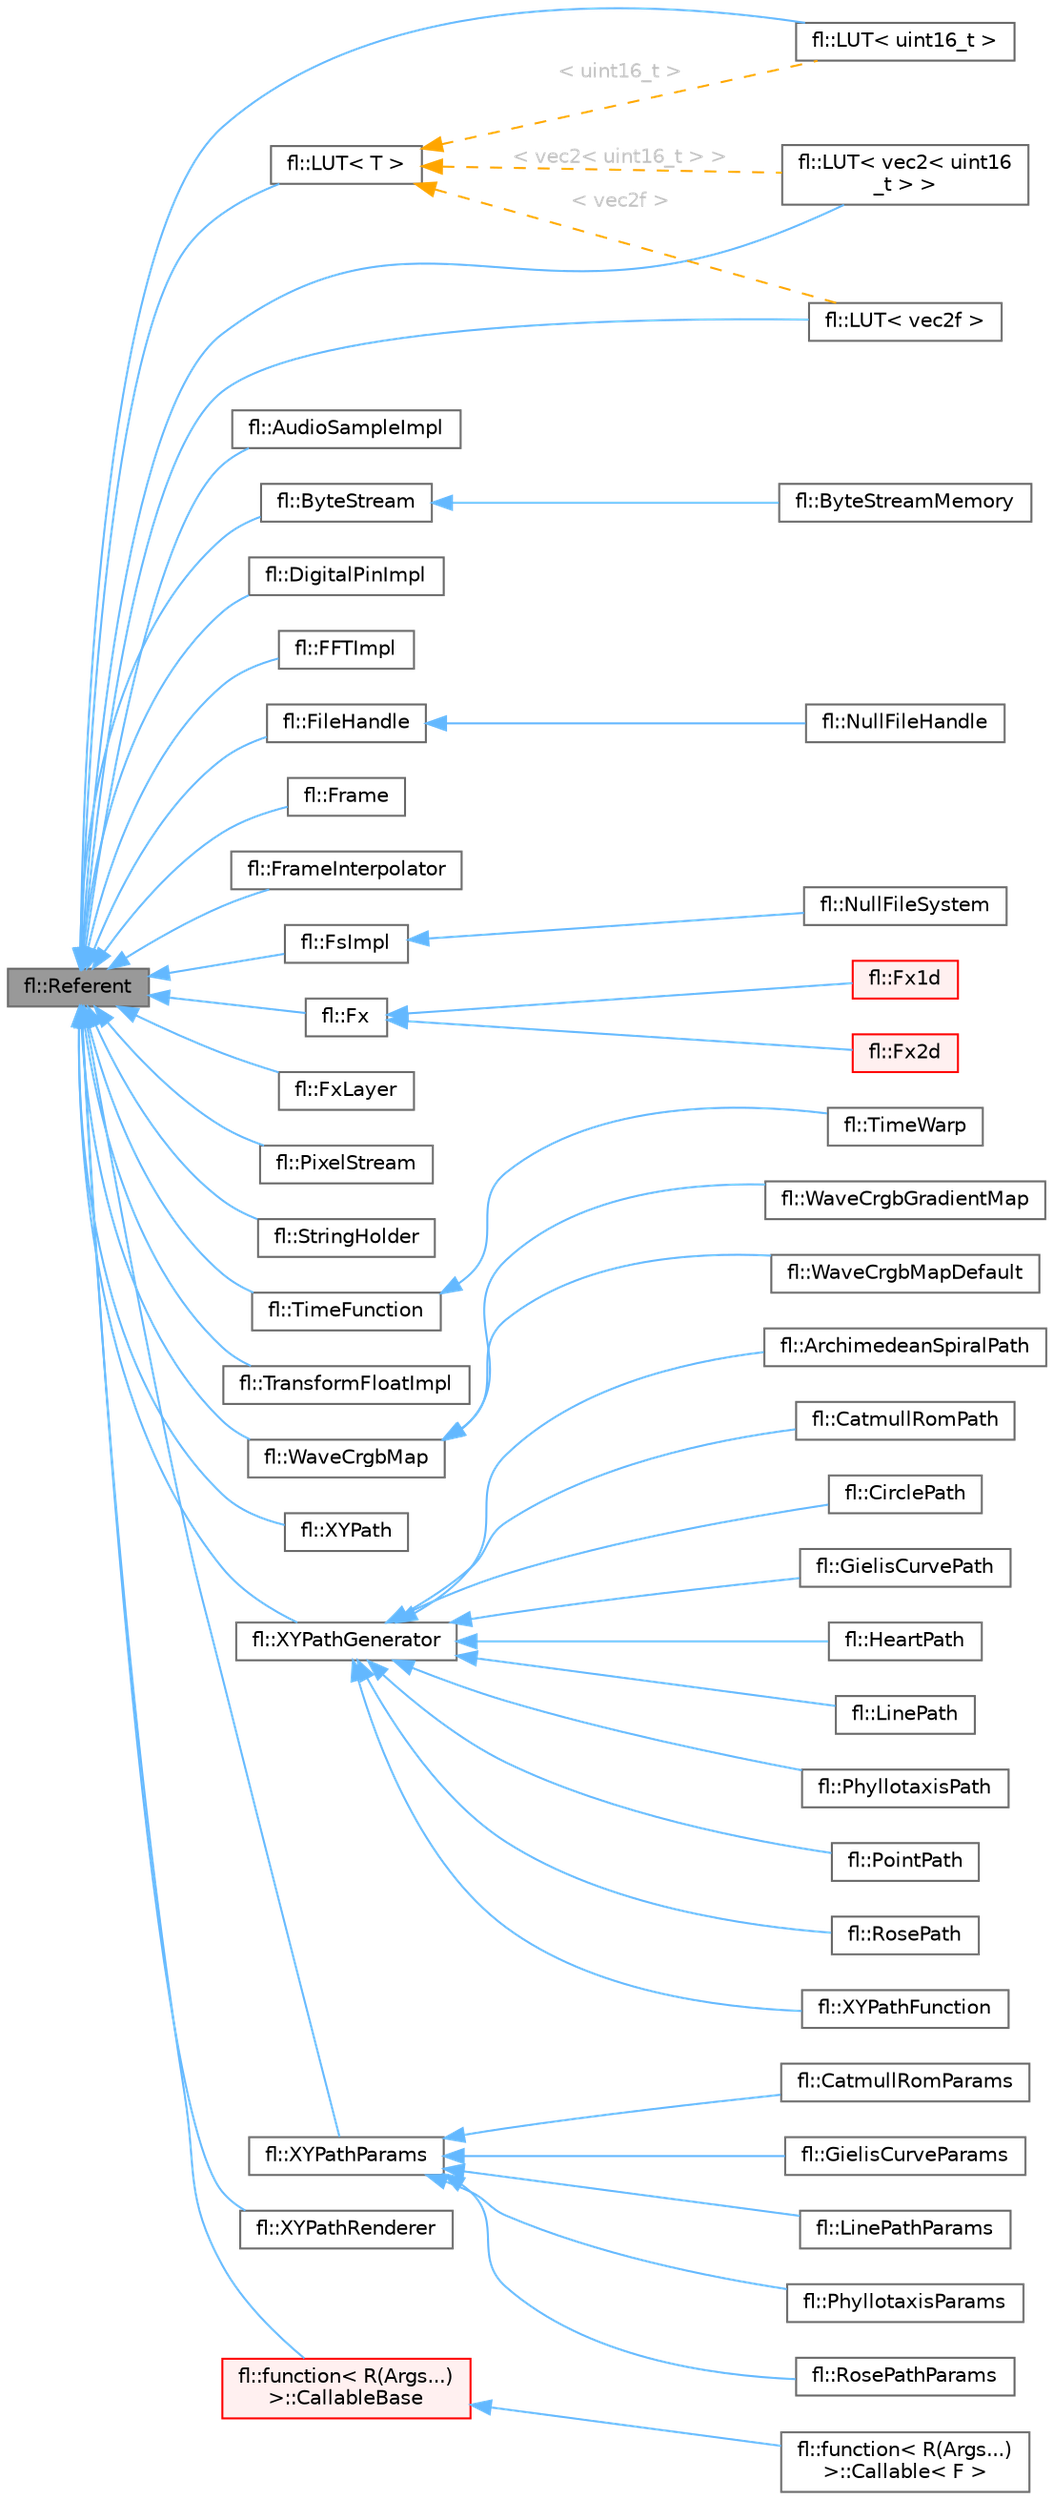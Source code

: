 digraph "fl::Referent"
{
 // INTERACTIVE_SVG=YES
 // LATEX_PDF_SIZE
  bgcolor="transparent";
  edge [fontname=Helvetica,fontsize=10,labelfontname=Helvetica,labelfontsize=10];
  node [fontname=Helvetica,fontsize=10,shape=box,height=0.2,width=0.4];
  rankdir="LR";
  Node1 [id="Node000001",label="fl::Referent",height=0.2,width=0.4,color="gray40", fillcolor="grey60", style="filled", fontcolor="black",tooltip=" "];
  Node1 -> Node2 [id="edge1_Node000001_Node000002",dir="back",color="steelblue1",style="solid",tooltip=" "];
  Node2 [id="Node000002",label="fl::LUT\< uint16_t \>",height=0.2,width=0.4,color="gray40", fillcolor="white", style="filled",URL="$d6/d18/classfl_1_1_l_u_t.html",tooltip=" "];
  Node1 -> Node3 [id="edge2_Node000001_Node000003",dir="back",color="steelblue1",style="solid",tooltip=" "];
  Node3 [id="Node000003",label="fl::LUT\< vec2\< uint16\l_t \> \>",height=0.2,width=0.4,color="gray40", fillcolor="white", style="filled",URL="$d6/d18/classfl_1_1_l_u_t.html",tooltip=" "];
  Node1 -> Node4 [id="edge3_Node000001_Node000004",dir="back",color="steelblue1",style="solid",tooltip=" "];
  Node4 [id="Node000004",label="fl::LUT\< vec2f \>",height=0.2,width=0.4,color="gray40", fillcolor="white", style="filled",URL="$d6/d18/classfl_1_1_l_u_t.html",tooltip=" "];
  Node1 -> Node5 [id="edge4_Node000001_Node000005",dir="back",color="steelblue1",style="solid",tooltip=" "];
  Node5 [id="Node000005",label="fl::AudioSampleImpl",height=0.2,width=0.4,color="gray40", fillcolor="white", style="filled",URL="$da/d39/classfl_1_1_audio_sample_impl.html",tooltip=" "];
  Node1 -> Node6 [id="edge5_Node000001_Node000006",dir="back",color="steelblue1",style="solid",tooltip=" "];
  Node6 [id="Node000006",label="fl::ByteStream",height=0.2,width=0.4,color="gray40", fillcolor="white", style="filled",URL="$d2/d5e/classfl_1_1_byte_stream.html",tooltip=" "];
  Node6 -> Node7 [id="edge6_Node000006_Node000007",dir="back",color="steelblue1",style="solid",tooltip=" "];
  Node7 [id="Node000007",label="fl::ByteStreamMemory",height=0.2,width=0.4,color="gray40", fillcolor="white", style="filled",URL="$d1/dc0/classfl_1_1_byte_stream_memory.html",tooltip=" "];
  Node1 -> Node8 [id="edge7_Node000001_Node000008",dir="back",color="steelblue1",style="solid",tooltip=" "];
  Node8 [id="Node000008",label="fl::DigitalPinImpl",height=0.2,width=0.4,color="gray40", fillcolor="white", style="filled",URL="$d3/d25/classfl_1_1_digital_pin_impl.html",tooltip=" "];
  Node1 -> Node9 [id="edge8_Node000001_Node000009",dir="back",color="steelblue1",style="solid",tooltip=" "];
  Node9 [id="Node000009",label="fl::FFTImpl",height=0.2,width=0.4,color="gray40", fillcolor="white", style="filled",URL="$de/d9d/classfl_1_1_f_f_t_impl.html",tooltip=" "];
  Node1 -> Node10 [id="edge9_Node000001_Node000010",dir="back",color="steelblue1",style="solid",tooltip=" "];
  Node10 [id="Node000010",label="fl::FileHandle",height=0.2,width=0.4,color="gray40", fillcolor="white", style="filled",URL="$d5/d86/classfl_1_1_file_handle.html",tooltip=" "];
  Node10 -> Node11 [id="edge10_Node000010_Node000011",dir="back",color="steelblue1",style="solid",tooltip=" "];
  Node11 [id="Node000011",label="fl::NullFileHandle",height=0.2,width=0.4,color="gray40", fillcolor="white", style="filled",URL="$df/dab/classfl_1_1_null_file_handle.html",tooltip=" "];
  Node1 -> Node12 [id="edge11_Node000001_Node000012",dir="back",color="steelblue1",style="solid",tooltip=" "];
  Node12 [id="Node000012",label="fl::Frame",height=0.2,width=0.4,color="gray40", fillcolor="white", style="filled",URL="$d1/de0/classfl_1_1_frame.html",tooltip=" "];
  Node1 -> Node13 [id="edge12_Node000001_Node000013",dir="back",color="steelblue1",style="solid",tooltip=" "];
  Node13 [id="Node000013",label="fl::FrameInterpolator",height=0.2,width=0.4,color="gray40", fillcolor="white", style="filled",URL="$d8/d94/classfl_1_1_frame_interpolator.html",tooltip=" "];
  Node1 -> Node14 [id="edge13_Node000001_Node000014",dir="back",color="steelblue1",style="solid",tooltip=" "];
  Node14 [id="Node000014",label="fl::FsImpl",height=0.2,width=0.4,color="gray40", fillcolor="white", style="filled",URL="$d7/d43/classfl_1_1_fs_impl.html",tooltip=" "];
  Node14 -> Node15 [id="edge14_Node000014_Node000015",dir="back",color="steelblue1",style="solid",tooltip=" "];
  Node15 [id="Node000015",label="fl::NullFileSystem",height=0.2,width=0.4,color="gray40", fillcolor="white", style="filled",URL="$db/d93/classfl_1_1_null_file_system.html",tooltip=" "];
  Node1 -> Node16 [id="edge15_Node000001_Node000016",dir="back",color="steelblue1",style="solid",tooltip=" "];
  Node16 [id="Node000016",label="fl::Fx",height=0.2,width=0.4,color="gray40", fillcolor="white", style="filled",URL="$da/d5d/classfl_1_1_fx.html",tooltip=" "];
  Node16 -> Node17 [id="edge16_Node000016_Node000017",dir="back",color="steelblue1",style="solid",tooltip=" "];
  Node17 [id="Node000017",label="fl::Fx1d",height=0.2,width=0.4,color="red", fillcolor="#FFF0F0", style="filled",URL="$d4/d1c/classfl_1_1_fx1d.html",tooltip=" "];
  Node16 -> Node27 [id="edge17_Node000016_Node000027",dir="back",color="steelblue1",style="solid",tooltip=" "];
  Node27 [id="Node000027",label="fl::Fx2d",height=0.2,width=0.4,color="red", fillcolor="#FFF0F0", style="filled",URL="$d7/d3e/classfl_1_1_fx2d.html",tooltip=" "];
  Node1 -> Node34 [id="edge18_Node000001_Node000034",dir="back",color="steelblue1",style="solid",tooltip=" "];
  Node34 [id="Node000034",label="fl::FxLayer",height=0.2,width=0.4,color="gray40", fillcolor="white", style="filled",URL="$d6/d7f/classfl_1_1_fx_layer.html",tooltip=" "];
  Node1 -> Node35 [id="edge19_Node000001_Node000035",dir="back",color="steelblue1",style="solid",tooltip=" "];
  Node35 [id="Node000035",label="fl::LUT\< T \>",height=0.2,width=0.4,color="gray40", fillcolor="white", style="filled",URL="$d6/d18/classfl_1_1_l_u_t.html",tooltip=" "];
  Node35 -> Node2 [id="edge20_Node000035_Node000002",dir="back",color="orange",style="dashed",tooltip=" ",label=" \< uint16_t \>",fontcolor="grey" ];
  Node35 -> Node3 [id="edge21_Node000035_Node000003",dir="back",color="orange",style="dashed",tooltip=" ",label=" \< vec2\< uint16_t \> \>",fontcolor="grey" ];
  Node35 -> Node4 [id="edge22_Node000035_Node000004",dir="back",color="orange",style="dashed",tooltip=" ",label=" \< vec2f \>",fontcolor="grey" ];
  Node1 -> Node36 [id="edge23_Node000001_Node000036",dir="back",color="steelblue1",style="solid",tooltip=" "];
  Node36 [id="Node000036",label="fl::PixelStream",height=0.2,width=0.4,color="gray40", fillcolor="white", style="filled",URL="$d8/ddd/classfl_1_1_pixel_stream.html",tooltip=" "];
  Node1 -> Node37 [id="edge24_Node000001_Node000037",dir="back",color="steelblue1",style="solid",tooltip=" "];
  Node37 [id="Node000037",label="fl::StringHolder",height=0.2,width=0.4,color="gray40", fillcolor="white", style="filled",URL="$dc/da7/classfl_1_1_string_holder.html",tooltip=" "];
  Node1 -> Node38 [id="edge25_Node000001_Node000038",dir="back",color="steelblue1",style="solid",tooltip=" "];
  Node38 [id="Node000038",label="fl::TimeFunction",height=0.2,width=0.4,color="gray40", fillcolor="white", style="filled",URL="$d8/db5/classfl_1_1_time_function.html",tooltip=" "];
  Node38 -> Node39 [id="edge26_Node000038_Node000039",dir="back",color="steelblue1",style="solid",tooltip=" "];
  Node39 [id="Node000039",label="fl::TimeWarp",height=0.2,width=0.4,color="gray40", fillcolor="white", style="filled",URL="$d4/d3d/classfl_1_1_time_warp.html",tooltip=" "];
  Node1 -> Node40 [id="edge27_Node000001_Node000040",dir="back",color="steelblue1",style="solid",tooltip=" "];
  Node40 [id="Node000040",label="fl::TransformFloatImpl",height=0.2,width=0.4,color="gray40", fillcolor="white", style="filled",URL="$d5/db7/classfl_1_1_transform_float_impl.html",tooltip=" "];
  Node1 -> Node41 [id="edge28_Node000001_Node000041",dir="back",color="steelblue1",style="solid",tooltip=" "];
  Node41 [id="Node000041",label="fl::WaveCrgbMap",height=0.2,width=0.4,color="gray40", fillcolor="white", style="filled",URL="$dc/dce/classfl_1_1_wave_crgb_map.html",tooltip=" "];
  Node41 -> Node42 [id="edge29_Node000041_Node000042",dir="back",color="steelblue1",style="solid",tooltip=" "];
  Node42 [id="Node000042",label="fl::WaveCrgbGradientMap",height=0.2,width=0.4,color="gray40", fillcolor="white", style="filled",URL="$d0/da7/classfl_1_1_wave_crgb_gradient_map.html",tooltip=" "];
  Node41 -> Node43 [id="edge30_Node000041_Node000043",dir="back",color="steelblue1",style="solid",tooltip=" "];
  Node43 [id="Node000043",label="fl::WaveCrgbMapDefault",height=0.2,width=0.4,color="gray40", fillcolor="white", style="filled",URL="$de/d99/classfl_1_1_wave_crgb_map_default.html",tooltip=" "];
  Node1 -> Node44 [id="edge31_Node000001_Node000044",dir="back",color="steelblue1",style="solid",tooltip=" "];
  Node44 [id="Node000044",label="fl::XYPath",height=0.2,width=0.4,color="gray40", fillcolor="white", style="filled",URL="$d9/df4/classfl_1_1_x_y_path.html",tooltip=" "];
  Node1 -> Node45 [id="edge32_Node000001_Node000045",dir="back",color="steelblue1",style="solid",tooltip=" "];
  Node45 [id="Node000045",label="fl::XYPathGenerator",height=0.2,width=0.4,color="gray40", fillcolor="white", style="filled",URL="$d9/d43/classfl_1_1_x_y_path_generator.html",tooltip=" "];
  Node45 -> Node46 [id="edge33_Node000045_Node000046",dir="back",color="steelblue1",style="solid",tooltip=" "];
  Node46 [id="Node000046",label="fl::ArchimedeanSpiralPath",height=0.2,width=0.4,color="gray40", fillcolor="white", style="filled",URL="$dd/dab/classfl_1_1_archimedean_spiral_path.html",tooltip=" "];
  Node45 -> Node47 [id="edge34_Node000045_Node000047",dir="back",color="steelblue1",style="solid",tooltip=" "];
  Node47 [id="Node000047",label="fl::CatmullRomPath",height=0.2,width=0.4,color="gray40", fillcolor="white", style="filled",URL="$d2/d1f/classfl_1_1_catmull_rom_path.html",tooltip="Catmull–Rom spline through arbitrary points."];
  Node45 -> Node48 [id="edge35_Node000045_Node000048",dir="back",color="steelblue1",style="solid",tooltip=" "];
  Node48 [id="Node000048",label="fl::CirclePath",height=0.2,width=0.4,color="gray40", fillcolor="white", style="filled",URL="$da/d3f/classfl_1_1_circle_path.html",tooltip=" "];
  Node45 -> Node49 [id="edge36_Node000045_Node000049",dir="back",color="steelblue1",style="solid",tooltip=" "];
  Node49 [id="Node000049",label="fl::GielisCurvePath",height=0.2,width=0.4,color="gray40", fillcolor="white", style="filled",URL="$d1/d9f/classfl_1_1_gielis_curve_path.html",tooltip=" "];
  Node45 -> Node50 [id="edge37_Node000045_Node000050",dir="back",color="steelblue1",style="solid",tooltip=" "];
  Node50 [id="Node000050",label="fl::HeartPath",height=0.2,width=0.4,color="gray40", fillcolor="white", style="filled",URL="$df/dc4/classfl_1_1_heart_path.html",tooltip=" "];
  Node45 -> Node51 [id="edge38_Node000045_Node000051",dir="back",color="steelblue1",style="solid",tooltip=" "];
  Node51 [id="Node000051",label="fl::LinePath",height=0.2,width=0.4,color="gray40", fillcolor="white", style="filled",URL="$d3/da9/classfl_1_1_line_path.html",tooltip=" "];
  Node45 -> Node52 [id="edge39_Node000045_Node000052",dir="back",color="steelblue1",style="solid",tooltip=" "];
  Node52 [id="Node000052",label="fl::PhyllotaxisPath",height=0.2,width=0.4,color="gray40", fillcolor="white", style="filled",URL="$df/d1d/classfl_1_1_phyllotaxis_path.html",tooltip=" "];
  Node45 -> Node53 [id="edge40_Node000045_Node000053",dir="back",color="steelblue1",style="solid",tooltip=" "];
  Node53 [id="Node000053",label="fl::PointPath",height=0.2,width=0.4,color="gray40", fillcolor="white", style="filled",URL="$dd/d29/classfl_1_1_point_path.html",tooltip=" "];
  Node45 -> Node54 [id="edge41_Node000045_Node000054",dir="back",color="steelblue1",style="solid",tooltip=" "];
  Node54 [id="Node000054",label="fl::RosePath",height=0.2,width=0.4,color="gray40", fillcolor="white", style="filled",URL="$d3/dc1/classfl_1_1_rose_path.html",tooltip=" "];
  Node45 -> Node55 [id="edge42_Node000045_Node000055",dir="back",color="steelblue1",style="solid",tooltip=" "];
  Node55 [id="Node000055",label="fl::XYPathFunction",height=0.2,width=0.4,color="gray40", fillcolor="white", style="filled",URL="$d0/d99/classfl_1_1_x_y_path_function.html",tooltip=" "];
  Node1 -> Node56 [id="edge43_Node000001_Node000056",dir="back",color="steelblue1",style="solid",tooltip=" "];
  Node56 [id="Node000056",label="fl::XYPathParams",height=0.2,width=0.4,color="gray40", fillcolor="white", style="filled",URL="$da/d32/classfl_1_1_x_y_path_params.html",tooltip=" "];
  Node56 -> Node57 [id="edge44_Node000056_Node000057",dir="back",color="steelblue1",style="solid",tooltip=" "];
  Node57 [id="Node000057",label="fl::CatmullRomParams",height=0.2,width=0.4,color="gray40", fillcolor="white", style="filled",URL="$d8/d11/classfl_1_1_catmull_rom_params.html",tooltip=" "];
  Node56 -> Node58 [id="edge45_Node000056_Node000058",dir="back",color="steelblue1",style="solid",tooltip=" "];
  Node58 [id="Node000058",label="fl::GielisCurveParams",height=0.2,width=0.4,color="gray40", fillcolor="white", style="filled",URL="$d7/dbd/classfl_1_1_gielis_curve_params.html",tooltip=" "];
  Node56 -> Node59 [id="edge46_Node000056_Node000059",dir="back",color="steelblue1",style="solid",tooltip=" "];
  Node59 [id="Node000059",label="fl::LinePathParams",height=0.2,width=0.4,color="gray40", fillcolor="white", style="filled",URL="$dc/dc8/classfl_1_1_line_path_params.html",tooltip=" "];
  Node56 -> Node60 [id="edge47_Node000056_Node000060",dir="back",color="steelblue1",style="solid",tooltip=" "];
  Node60 [id="Node000060",label="fl::PhyllotaxisParams",height=0.2,width=0.4,color="gray40", fillcolor="white", style="filled",URL="$de/d32/classfl_1_1_phyllotaxis_params.html",tooltip=" "];
  Node56 -> Node61 [id="edge48_Node000056_Node000061",dir="back",color="steelblue1",style="solid",tooltip=" "];
  Node61 [id="Node000061",label="fl::RosePathParams",height=0.2,width=0.4,color="gray40", fillcolor="white", style="filled",URL="$dc/dc2/classfl_1_1_rose_path_params.html",tooltip=" "];
  Node1 -> Node62 [id="edge49_Node000001_Node000062",dir="back",color="steelblue1",style="solid",tooltip=" "];
  Node62 [id="Node000062",label="fl::XYPathRenderer",height=0.2,width=0.4,color="gray40", fillcolor="white", style="filled",URL="$d2/dbc/classfl_1_1_x_y_path_renderer.html",tooltip=" "];
  Node1 -> Node63 [id="edge50_Node000001_Node000063",dir="back",color="steelblue1",style="solid",tooltip=" "];
  Node63 [id="Node000063",label="fl::function\< R(Args...)\l\>::CallableBase",height=0.2,width=0.4,color="red", fillcolor="#FFF0F0", style="filled",URL="$dd/d15/structfl_1_1function_3_01_r_07_args_8_8_8_08_4_1_1_callable_base.html",tooltip=" "];
  Node63 -> Node64 [id="edge51_Node000063_Node000064",dir="back",color="steelblue1",style="solid",tooltip=" "];
  Node64 [id="Node000064",label="fl::function\< R(Args...)\l\>::Callable\< F \>",height=0.2,width=0.4,color="gray40", fillcolor="white", style="filled",URL="$dc/da9/structfl_1_1function_3_01_r_07_args_8_8_8_08_4_1_1_callable.html",tooltip=" "];
}
